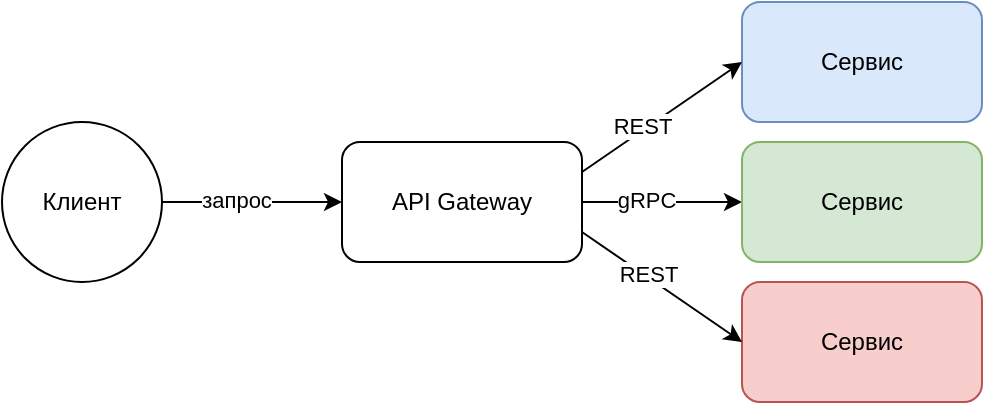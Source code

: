 <mxfile version="14.6.13" type="device"><diagram name="Page-1" id="38b20595-45e3-9b7f-d5ca-b57f44c5b66d"><mxGraphModel dx="813" dy="470" grid="1" gridSize="10" guides="1" tooltips="1" connect="1" arrows="1" fold="1" page="1" pageScale="1" pageWidth="1100" pageHeight="850" background="#ffffff" math="0" shadow="0"><root><mxCell id="0"/><mxCell id="1" parent="0"/><mxCell id="_CjdVOA9J_7FGCXkv3jO-5" style="edgeStyle=orthogonalEdgeStyle;rounded=0;orthogonalLoop=1;jettySize=auto;html=1;entryX=0;entryY=0.5;entryDx=0;entryDy=0;exitX=1;exitY=0.5;exitDx=0;exitDy=0;" parent="1" source="HLycKRTaLO_I-Wbqp0CP-1" target="_CjdVOA9J_7FGCXkv3jO-2" edge="1"><mxGeometry relative="1" as="geometry"><mxPoint x="290" y="110" as="sourcePoint"/></mxGeometry></mxCell><mxCell id="HLycKRTaLO_I-Wbqp0CP-6" value="gRPC" style="edgeLabel;html=1;align=center;verticalAlign=middle;resizable=0;points=[];" vertex="1" connectable="0" parent="_CjdVOA9J_7FGCXkv3jO-5"><mxGeometry x="-0.196" y="1" relative="1" as="geometry"><mxPoint as="offset"/></mxGeometry></mxCell><mxCell id="_CjdVOA9J_7FGCXkv3jO-2" value="Сервис" style="rounded=1;whiteSpace=wrap;html=1;fillColor=#d5e8d4;strokeColor=#82b366;" parent="1" vertex="1"><mxGeometry x="390" y="80" width="120" height="60" as="geometry"/></mxCell><mxCell id="_CjdVOA9J_7FGCXkv3jO-3" value="Сервис" style="rounded=1;whiteSpace=wrap;html=1;fillColor=#dae8fc;strokeColor=#6c8ebf;" parent="1" vertex="1"><mxGeometry x="390" y="10" width="120" height="60" as="geometry"/></mxCell><mxCell id="_CjdVOA9J_7FGCXkv3jO-4" value="Сервис" style="rounded=1;whiteSpace=wrap;html=1;fillColor=#f8cecc;strokeColor=#b85450;" parent="1" vertex="1"><mxGeometry x="390" y="150" width="120" height="60" as="geometry"/></mxCell><mxCell id="_CjdVOA9J_7FGCXkv3jO-6" value="" style="endArrow=classic;html=1;exitX=1;exitY=0.75;exitDx=0;exitDy=0;entryX=0;entryY=0.5;entryDx=0;entryDy=0;" parent="1" source="HLycKRTaLO_I-Wbqp0CP-1" target="_CjdVOA9J_7FGCXkv3jO-4" edge="1"><mxGeometry width="50" height="50" relative="1" as="geometry"><mxPoint x="278.284" y="138.284" as="sourcePoint"/><mxPoint x="510" y="130" as="targetPoint"/></mxGeometry></mxCell><mxCell id="HLycKRTaLO_I-Wbqp0CP-7" value="REST" style="edgeLabel;html=1;align=center;verticalAlign=middle;resizable=0;points=[];" vertex="1" connectable="0" parent="_CjdVOA9J_7FGCXkv3jO-6"><mxGeometry x="-0.206" y="1" relative="1" as="geometry"><mxPoint as="offset"/></mxGeometry></mxCell><mxCell id="_CjdVOA9J_7FGCXkv3jO-7" value="" style="endArrow=classic;html=1;exitX=1;exitY=0.25;exitDx=0;exitDy=0;entryX=0;entryY=0.5;entryDx=0;entryDy=0;" parent="1" source="HLycKRTaLO_I-Wbqp0CP-1" target="_CjdVOA9J_7FGCXkv3jO-3" edge="1"><mxGeometry width="50" height="50" relative="1" as="geometry"><mxPoint x="278.284" y="81.716" as="sourcePoint"/><mxPoint x="510" y="130" as="targetPoint"/></mxGeometry></mxCell><mxCell id="HLycKRTaLO_I-Wbqp0CP-5" value="REST" style="edgeLabel;html=1;align=center;verticalAlign=middle;resizable=0;points=[];" vertex="1" connectable="0" parent="_CjdVOA9J_7FGCXkv3jO-7"><mxGeometry x="-0.225" y="2" relative="1" as="geometry"><mxPoint as="offset"/></mxGeometry></mxCell><mxCell id="HLycKRTaLO_I-Wbqp0CP-1" value="API Gateway" style="rounded=1;whiteSpace=wrap;html=1;" vertex="1" parent="1"><mxGeometry x="190" y="80" width="120" height="60" as="geometry"/></mxCell><mxCell id="HLycKRTaLO_I-Wbqp0CP-4" style="edgeStyle=orthogonalEdgeStyle;rounded=0;orthogonalLoop=1;jettySize=auto;html=1;entryX=0;entryY=0.5;entryDx=0;entryDy=0;" edge="1" parent="1" source="HLycKRTaLO_I-Wbqp0CP-3" target="HLycKRTaLO_I-Wbqp0CP-1"><mxGeometry relative="1" as="geometry"/></mxCell><mxCell id="HLycKRTaLO_I-Wbqp0CP-8" value="запрос" style="edgeLabel;html=1;align=center;verticalAlign=middle;resizable=0;points=[];" vertex="1" connectable="0" parent="HLycKRTaLO_I-Wbqp0CP-4"><mxGeometry x="-0.184" y="1" relative="1" as="geometry"><mxPoint as="offset"/></mxGeometry></mxCell><mxCell id="HLycKRTaLO_I-Wbqp0CP-3" value="Клиент" style="ellipse;whiteSpace=wrap;html=1;aspect=fixed;" vertex="1" parent="1"><mxGeometry x="20" y="70" width="80" height="80" as="geometry"/></mxCell></root></mxGraphModel></diagram></mxfile>